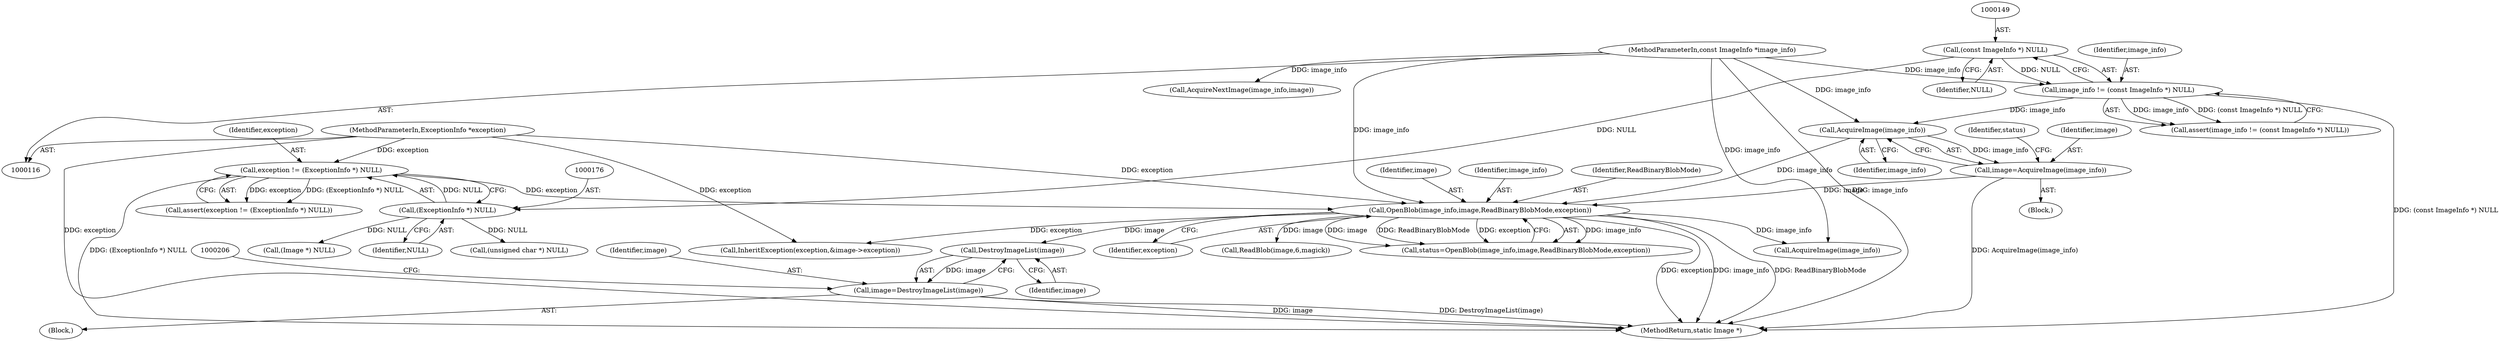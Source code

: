 digraph "0_ImageMagick_f6e9d0d9955e85bdd7540b251cd50d598dacc5e6_20@pointer" {
"1000202" [label="(Call,DestroyImageList(image))"];
"1000190" [label="(Call,OpenBlob(image_info,image,ReadBinaryBlobMode,exception))"];
"1000186" [label="(Call,AcquireImage(image_info))"];
"1000146" [label="(Call,image_info != (const ImageInfo *) NULL)"];
"1000117" [label="(MethodParameterIn,const ImageInfo *image_info)"];
"1000148" [label="(Call,(const ImageInfo *) NULL)"];
"1000184" [label="(Call,image=AcquireImage(image_info))"];
"1000173" [label="(Call,exception != (ExceptionInfo *) NULL)"];
"1000118" [label="(MethodParameterIn,ExceptionInfo *exception)"];
"1000175" [label="(Call,(ExceptionInfo *) NULL)"];
"1000200" [label="(Call,image=DestroyImageList(image))"];
"1000173" [label="(Call,exception != (ExceptionInfo *) NULL)"];
"1000190" [label="(Call,OpenBlob(image_info,image,ReadBinaryBlobMode,exception))"];
"1000177" [label="(Identifier,NULL)"];
"1000194" [label="(Identifier,exception)"];
"1000192" [label="(Identifier,image)"];
"1000150" [label="(Identifier,NULL)"];
"1000200" [label="(Call,image=DestroyImageList(image))"];
"1000186" [label="(Call,AcquireImage(image_info))"];
"1000118" [label="(MethodParameterIn,ExceptionInfo *exception)"];
"1000184" [label="(Call,image=AcquireImage(image_info))"];
"1000210" [label="(Call,ReadBlob(image,6,magick))"];
"1000203" [label="(Identifier,image)"];
"1000825" [label="(Call,AcquireNextImage(image_info,image))"];
"1000119" [label="(Block,)"];
"1000174" [label="(Identifier,exception)"];
"1000191" [label="(Identifier,image_info)"];
"1000187" [label="(Identifier,image_info)"];
"1000145" [label="(Call,assert(image_info != (const ImageInfo *) NULL))"];
"1000205" [label="(Call,(Image *) NULL)"];
"1001418" [label="(Call,InheritException(exception,&image->exception))"];
"1000201" [label="(Identifier,image)"];
"1000117" [label="(MethodParameterIn,const ImageInfo *image_info)"];
"1000189" [label="(Identifier,status)"];
"1000301" [label="(Call,(unsigned char *) NULL)"];
"1000146" [label="(Call,image_info != (const ImageInfo *) NULL)"];
"1000346" [label="(Call,AcquireImage(image_info))"];
"1000175" [label="(Call,(ExceptionInfo *) NULL)"];
"1000148" [label="(Call,(const ImageInfo *) NULL)"];
"1001554" [label="(MethodReturn,static Image *)"];
"1000188" [label="(Call,status=OpenBlob(image_info,image,ReadBinaryBlobMode,exception))"];
"1000172" [label="(Call,assert(exception != (ExceptionInfo *) NULL))"];
"1000147" [label="(Identifier,image_info)"];
"1000202" [label="(Call,DestroyImageList(image))"];
"1000193" [label="(Identifier,ReadBinaryBlobMode)"];
"1000185" [label="(Identifier,image)"];
"1000199" [label="(Block,)"];
"1000202" -> "1000200"  [label="AST: "];
"1000202" -> "1000203"  [label="CFG: "];
"1000203" -> "1000202"  [label="AST: "];
"1000200" -> "1000202"  [label="CFG: "];
"1000202" -> "1000200"  [label="DDG: image"];
"1000190" -> "1000202"  [label="DDG: image"];
"1000190" -> "1000188"  [label="AST: "];
"1000190" -> "1000194"  [label="CFG: "];
"1000191" -> "1000190"  [label="AST: "];
"1000192" -> "1000190"  [label="AST: "];
"1000193" -> "1000190"  [label="AST: "];
"1000194" -> "1000190"  [label="AST: "];
"1000188" -> "1000190"  [label="CFG: "];
"1000190" -> "1001554"  [label="DDG: exception"];
"1000190" -> "1001554"  [label="DDG: image_info"];
"1000190" -> "1001554"  [label="DDG: ReadBinaryBlobMode"];
"1000190" -> "1000188"  [label="DDG: image_info"];
"1000190" -> "1000188"  [label="DDG: image"];
"1000190" -> "1000188"  [label="DDG: ReadBinaryBlobMode"];
"1000190" -> "1000188"  [label="DDG: exception"];
"1000186" -> "1000190"  [label="DDG: image_info"];
"1000117" -> "1000190"  [label="DDG: image_info"];
"1000184" -> "1000190"  [label="DDG: image"];
"1000173" -> "1000190"  [label="DDG: exception"];
"1000118" -> "1000190"  [label="DDG: exception"];
"1000190" -> "1000210"  [label="DDG: image"];
"1000190" -> "1000346"  [label="DDG: image_info"];
"1000190" -> "1001418"  [label="DDG: exception"];
"1000186" -> "1000184"  [label="AST: "];
"1000186" -> "1000187"  [label="CFG: "];
"1000187" -> "1000186"  [label="AST: "];
"1000184" -> "1000186"  [label="CFG: "];
"1000186" -> "1000184"  [label="DDG: image_info"];
"1000146" -> "1000186"  [label="DDG: image_info"];
"1000117" -> "1000186"  [label="DDG: image_info"];
"1000146" -> "1000145"  [label="AST: "];
"1000146" -> "1000148"  [label="CFG: "];
"1000147" -> "1000146"  [label="AST: "];
"1000148" -> "1000146"  [label="AST: "];
"1000145" -> "1000146"  [label="CFG: "];
"1000146" -> "1001554"  [label="DDG: (const ImageInfo *) NULL"];
"1000146" -> "1000145"  [label="DDG: image_info"];
"1000146" -> "1000145"  [label="DDG: (const ImageInfo *) NULL"];
"1000117" -> "1000146"  [label="DDG: image_info"];
"1000148" -> "1000146"  [label="DDG: NULL"];
"1000117" -> "1000116"  [label="AST: "];
"1000117" -> "1001554"  [label="DDG: image_info"];
"1000117" -> "1000346"  [label="DDG: image_info"];
"1000117" -> "1000825"  [label="DDG: image_info"];
"1000148" -> "1000150"  [label="CFG: "];
"1000149" -> "1000148"  [label="AST: "];
"1000150" -> "1000148"  [label="AST: "];
"1000148" -> "1000175"  [label="DDG: NULL"];
"1000184" -> "1000119"  [label="AST: "];
"1000185" -> "1000184"  [label="AST: "];
"1000189" -> "1000184"  [label="CFG: "];
"1000184" -> "1001554"  [label="DDG: AcquireImage(image_info)"];
"1000173" -> "1000172"  [label="AST: "];
"1000173" -> "1000175"  [label="CFG: "];
"1000174" -> "1000173"  [label="AST: "];
"1000175" -> "1000173"  [label="AST: "];
"1000172" -> "1000173"  [label="CFG: "];
"1000173" -> "1001554"  [label="DDG: (ExceptionInfo *) NULL"];
"1000173" -> "1000172"  [label="DDG: exception"];
"1000173" -> "1000172"  [label="DDG: (ExceptionInfo *) NULL"];
"1000118" -> "1000173"  [label="DDG: exception"];
"1000175" -> "1000173"  [label="DDG: NULL"];
"1000118" -> "1000116"  [label="AST: "];
"1000118" -> "1001554"  [label="DDG: exception"];
"1000118" -> "1001418"  [label="DDG: exception"];
"1000175" -> "1000177"  [label="CFG: "];
"1000176" -> "1000175"  [label="AST: "];
"1000177" -> "1000175"  [label="AST: "];
"1000175" -> "1000205"  [label="DDG: NULL"];
"1000175" -> "1000301"  [label="DDG: NULL"];
"1000200" -> "1000199"  [label="AST: "];
"1000201" -> "1000200"  [label="AST: "];
"1000206" -> "1000200"  [label="CFG: "];
"1000200" -> "1001554"  [label="DDG: image"];
"1000200" -> "1001554"  [label="DDG: DestroyImageList(image)"];
}

